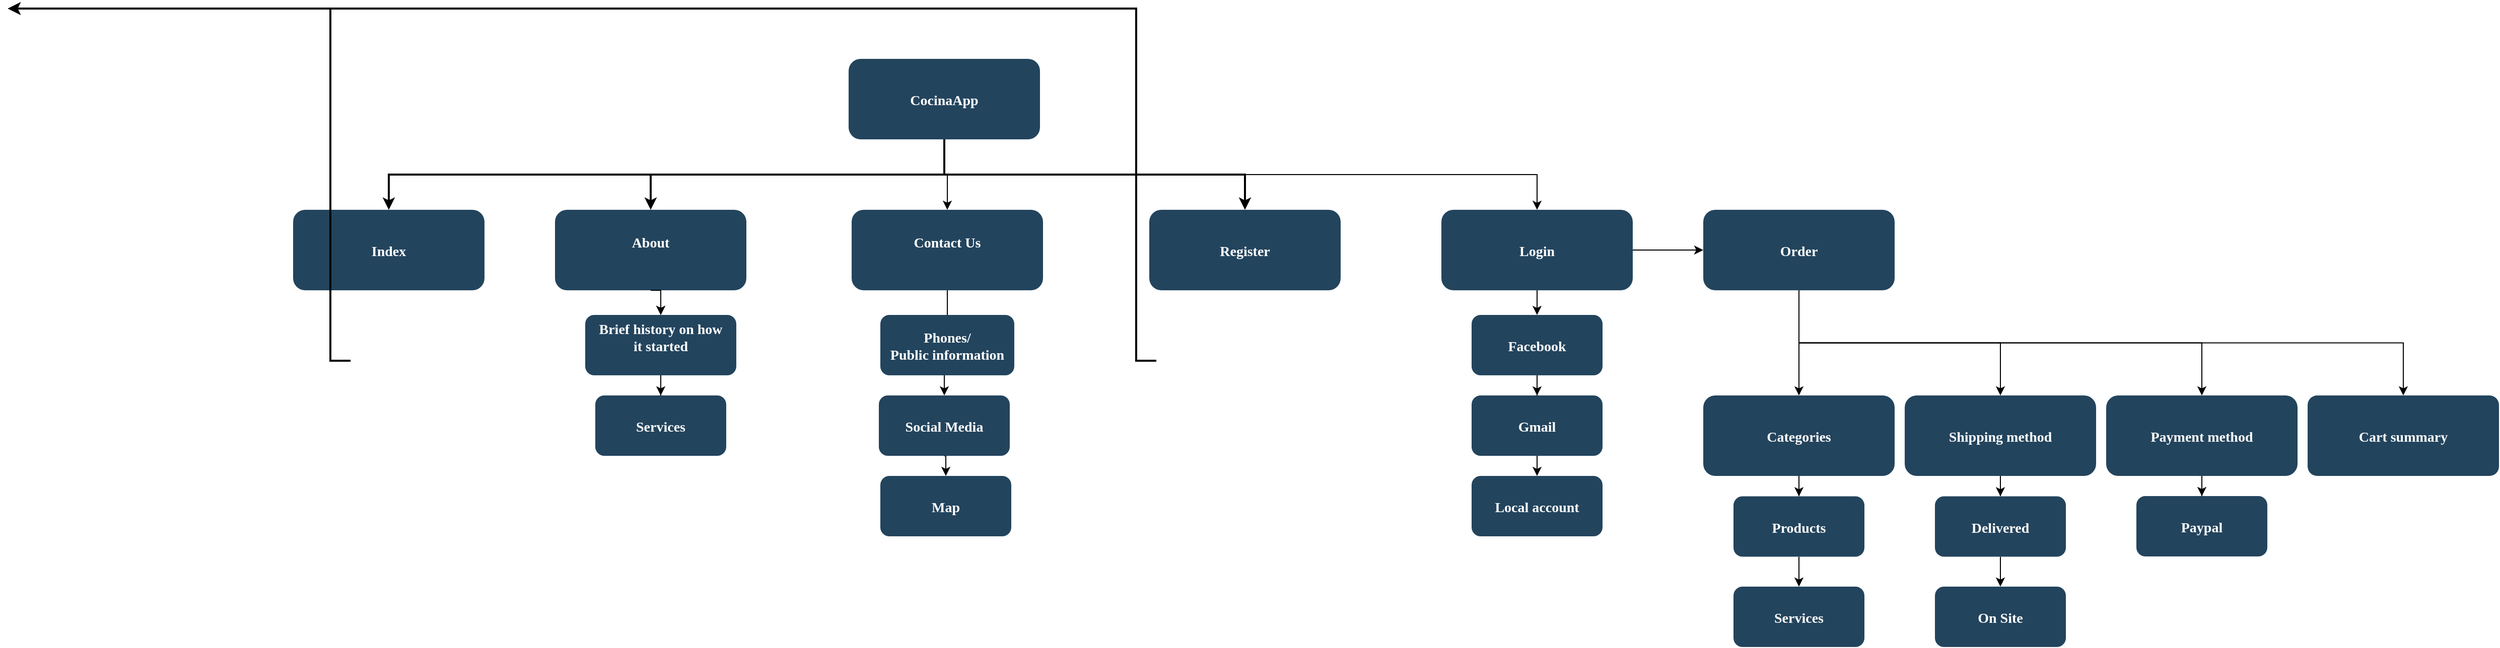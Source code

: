 <mxfile version="12.7.2" type="github">
  <diagram name="Page-1" id="2c0d36ab-eaac-3732-788b-9136903baeff">
    <mxGraphModel dx="2031" dy="1099" grid="1" gridSize="10" guides="1" tooltips="1" connect="1" arrows="1" fold="1" page="1" pageScale="1.5" pageWidth="1169" pageHeight="827" background="#ffffff" math="0" shadow="0">
      <root>
        <mxCell id="0" />
        <mxCell id="1" parent="0" />
        <mxCell id="aqaN2x8xtnucJHHyI4Kr-158" style="edgeStyle=orthogonalEdgeStyle;rounded=0;orthogonalLoop=1;jettySize=auto;html=1;exitX=0.5;exitY=1;exitDx=0;exitDy=0;" edge="1" parent="1" source="2" target="aqaN2x8xtnucJHHyI4Kr-149">
          <mxGeometry relative="1" as="geometry" />
        </mxCell>
        <mxCell id="aqaN2x8xtnucJHHyI4Kr-184" style="edgeStyle=orthogonalEdgeStyle;rounded=0;orthogonalLoop=1;jettySize=auto;html=1;entryX=0.5;entryY=0;entryDx=0;entryDy=0;" edge="1" parent="1" source="2" target="10">
          <mxGeometry relative="1" as="geometry" />
        </mxCell>
        <mxCell id="2" value="CocinaApp" style="rounded=1;fillColor=#23445D;gradientColor=none;strokeColor=none;fontColor=#FFFFFF;fontStyle=1;fontFamily=Tahoma;fontSize=14" parent="1" vertex="1">
          <mxGeometry x="911.5" y="185.5" width="190" height="80" as="geometry" />
        </mxCell>
        <mxCell id="4" value="Register" style="rounded=1;fillColor=#23445D;gradientColor=none;strokeColor=none;fontColor=#FFFFFF;fontStyle=1;fontFamily=Tahoma;fontSize=14" parent="1" vertex="1">
          <mxGeometry x="1210.0" y="335.5" width="190" height="80" as="geometry" />
        </mxCell>
        <mxCell id="9" value="" style="edgeStyle=elbowEdgeStyle;elbow=vertical;strokeWidth=2;rounded=0" parent="1" source="2" target="4" edge="1">
          <mxGeometry x="337" y="215.5" width="100" height="100" as="geometry">
            <mxPoint x="337" y="315.5" as="sourcePoint" />
            <mxPoint x="437" y="215.5" as="targetPoint" />
          </mxGeometry>
        </mxCell>
        <mxCell id="aqaN2x8xtnucJHHyI4Kr-141" style="edgeStyle=orthogonalEdgeStyle;rounded=0;orthogonalLoop=1;jettySize=auto;html=1;exitX=0.5;exitY=1;exitDx=0;exitDy=0;" edge="1" parent="1" source="10" target="42">
          <mxGeometry relative="1" as="geometry" />
        </mxCell>
        <mxCell id="10" value="Contact Us&#xa;" style="rounded=1;fillColor=#23445D;gradientColor=none;strokeColor=none;fontColor=#FFFFFF;fontStyle=1;fontFamily=Tahoma;fontSize=14" parent="1" vertex="1">
          <mxGeometry x="914.5" y="335.5" width="190" height="80" as="geometry" />
        </mxCell>
        <mxCell id="aqaN2x8xtnucJHHyI4Kr-148" style="edgeStyle=orthogonalEdgeStyle;rounded=0;orthogonalLoop=1;jettySize=auto;html=1;exitX=0.5;exitY=1;exitDx=0;exitDy=0;entryX=0.5;entryY=0;entryDx=0;entryDy=0;" edge="1" parent="1" source="12" target="aqaN2x8xtnucJHHyI4Kr-145">
          <mxGeometry relative="1" as="geometry" />
        </mxCell>
        <mxCell id="12" value="About&#xa;" style="rounded=1;fillColor=#23445D;gradientColor=none;strokeColor=none;fontColor=#FFFFFF;fontStyle=1;fontFamily=Tahoma;fontSize=14" parent="1" vertex="1">
          <mxGeometry x="620.0" y="335.5" width="190" height="80" as="geometry" />
        </mxCell>
        <mxCell id="13" value="Index" style="rounded=1;fillColor=#23445D;gradientColor=none;strokeColor=none;fontColor=#FFFFFF;fontStyle=1;fontFamily=Tahoma;fontSize=14" parent="1" vertex="1">
          <mxGeometry x="360" y="335.5" width="190" height="80" as="geometry" />
        </mxCell>
        <mxCell id="41" value="Phones/&#xa;Public information" style="rounded=1;fillColor=#23445D;gradientColor=none;strokeColor=none;fontColor=#FFFFFF;fontStyle=1;fontFamily=Tahoma;fontSize=14" parent="1" vertex="1">
          <mxGeometry x="943" y="440" width="133" height="60" as="geometry" />
        </mxCell>
        <mxCell id="aqaN2x8xtnucJHHyI4Kr-185" style="edgeStyle=orthogonalEdgeStyle;rounded=0;orthogonalLoop=1;jettySize=auto;html=1;exitX=0.5;exitY=1;exitDx=0;exitDy=0;entryX=0.5;entryY=0;entryDx=0;entryDy=0;" edge="1" parent="1" source="42" target="43">
          <mxGeometry relative="1" as="geometry" />
        </mxCell>
        <mxCell id="42" value="Social Media" style="rounded=1;fillColor=#23445D;gradientColor=none;strokeColor=none;fontColor=#FFFFFF;fontStyle=1;fontFamily=Tahoma;fontSize=14" parent="1" vertex="1">
          <mxGeometry x="941.5" y="520" width="130" height="60" as="geometry" />
        </mxCell>
        <mxCell id="43" value="Map" style="rounded=1;fillColor=#23445D;gradientColor=none;strokeColor=none;fontColor=#FFFFFF;fontStyle=1;fontFamily=Tahoma;fontSize=14" parent="1" vertex="1">
          <mxGeometry x="943" y="600" width="130" height="60" as="geometry" />
        </mxCell>
        <mxCell id="59" value="" style="edgeStyle=elbowEdgeStyle;elbow=vertical;strokeWidth=2;rounded=0" parent="1" source="2" target="12" edge="1">
          <mxGeometry x="347" y="225.5" width="100" height="100" as="geometry">
            <mxPoint x="862.0" y="275.5" as="sourcePoint" />
            <mxPoint x="1467.0" y="345.5" as="targetPoint" />
          </mxGeometry>
        </mxCell>
        <mxCell id="61" value="" style="edgeStyle=elbowEdgeStyle;elbow=vertical;strokeWidth=2;rounded=0" parent="1" source="2" target="13" edge="1">
          <mxGeometry x="-23" y="135.5" width="100" height="100" as="geometry">
            <mxPoint x="-23" y="235.5" as="sourcePoint" />
            <mxPoint x="77" y="135.5" as="targetPoint" />
          </mxGeometry>
        </mxCell>
        <mxCell id="70" value="" style="edgeStyle=elbowEdgeStyle;elbow=horizontal;strokeWidth=2;rounded=0" parent="1" target="26" edge="1">
          <mxGeometry x="-23" y="135.5" width="100" height="100" as="geometry">
            <mxPoint x="417" y="485.5" as="sourcePoint" />
            <mxPoint x="77" y="135.5" as="targetPoint" />
            <Array as="points">
              <mxPoint x="397" y="535.5" />
            </Array>
          </mxGeometry>
        </mxCell>
        <mxCell id="71" value="" style="edgeStyle=elbowEdgeStyle;elbow=horizontal;strokeWidth=2;rounded=0" parent="1" target="27" edge="1">
          <mxGeometry x="-23" y="135.5" width="100" height="100" as="geometry">
            <mxPoint x="417" y="485.5" as="sourcePoint" />
            <mxPoint x="77" y="135.5" as="targetPoint" />
            <Array as="points">
              <mxPoint x="397" y="575.5" />
            </Array>
          </mxGeometry>
        </mxCell>
        <mxCell id="72" value="" style="edgeStyle=elbowEdgeStyle;elbow=horizontal;strokeWidth=2;rounded=0" parent="1" target="28" edge="1">
          <mxGeometry x="-23" y="135.5" width="100" height="100" as="geometry">
            <mxPoint x="417" y="485.5" as="sourcePoint" />
            <mxPoint x="77" y="135.5" as="targetPoint" />
            <Array as="points">
              <mxPoint x="397" y="615.5" />
            </Array>
          </mxGeometry>
        </mxCell>
        <mxCell id="84" value="" style="edgeStyle=elbowEdgeStyle;elbow=horizontal;strokeWidth=2;rounded=0" parent="1" target="45" edge="1">
          <mxGeometry x="-23" y="135.5" width="100" height="100" as="geometry">
            <mxPoint x="1217" y="485.5" as="sourcePoint" />
            <mxPoint x="77" y="135.5" as="targetPoint" />
            <Array as="points">
              <mxPoint x="1197" y="545.5" />
            </Array>
          </mxGeometry>
        </mxCell>
        <mxCell id="85" value="" style="edgeStyle=elbowEdgeStyle;elbow=horizontal;strokeWidth=2;rounded=0" parent="1" target="46" edge="1">
          <mxGeometry x="-23" y="135.5" width="100" height="100" as="geometry">
            <mxPoint x="1217" y="485.5" as="sourcePoint" />
            <mxPoint x="77" y="135.5" as="targetPoint" />
            <Array as="points">
              <mxPoint x="1197" y="575.5" />
            </Array>
          </mxGeometry>
        </mxCell>
        <mxCell id="86" value="" style="edgeStyle=elbowEdgeStyle;elbow=horizontal;strokeWidth=2;rounded=0" parent="1" target="47" edge="1">
          <mxGeometry x="-23" y="135.5" width="100" height="100" as="geometry">
            <mxPoint x="1217" y="485.5" as="sourcePoint" />
            <mxPoint x="77" y="135.5" as="targetPoint" />
            <Array as="points">
              <mxPoint x="1197" y="625.5" />
            </Array>
          </mxGeometry>
        </mxCell>
        <mxCell id="aqaN2x8xtnucJHHyI4Kr-143" value="Services" style="rounded=1;fillColor=#23445D;gradientColor=none;strokeColor=none;fontColor=#FFFFFF;fontStyle=1;fontFamily=Tahoma;fontSize=14" vertex="1" parent="1">
          <mxGeometry x="660" y="520" width="130" height="60" as="geometry" />
        </mxCell>
        <mxCell id="aqaN2x8xtnucJHHyI4Kr-183" style="edgeStyle=orthogonalEdgeStyle;rounded=0;orthogonalLoop=1;jettySize=auto;html=1;exitX=1;exitY=0.5;exitDx=0;exitDy=0;" edge="1" parent="1" source="aqaN2x8xtnucJHHyI4Kr-149" target="aqaN2x8xtnucJHHyI4Kr-159">
          <mxGeometry relative="1" as="geometry" />
        </mxCell>
        <mxCell id="aqaN2x8xtnucJHHyI4Kr-188" style="edgeStyle=orthogonalEdgeStyle;rounded=0;orthogonalLoop=1;jettySize=auto;html=1;exitX=0.5;exitY=1;exitDx=0;exitDy=0;" edge="1" parent="1" source="aqaN2x8xtnucJHHyI4Kr-149" target="aqaN2x8xtnucJHHyI4Kr-150">
          <mxGeometry relative="1" as="geometry" />
        </mxCell>
        <mxCell id="aqaN2x8xtnucJHHyI4Kr-149" value="Login" style="rounded=1;fillColor=#23445D;gradientColor=none;strokeColor=none;fontColor=#FFFFFF;fontStyle=1;fontFamily=Tahoma;fontSize=14" vertex="1" parent="1">
          <mxGeometry x="1500.0" y="335.5" width="190" height="80" as="geometry" />
        </mxCell>
        <mxCell id="aqaN2x8xtnucJHHyI4Kr-189" style="edgeStyle=orthogonalEdgeStyle;rounded=0;orthogonalLoop=1;jettySize=auto;html=1;exitX=0.5;exitY=1;exitDx=0;exitDy=0;" edge="1" parent="1" source="aqaN2x8xtnucJHHyI4Kr-150" target="aqaN2x8xtnucJHHyI4Kr-152">
          <mxGeometry relative="1" as="geometry" />
        </mxCell>
        <mxCell id="aqaN2x8xtnucJHHyI4Kr-150" value="Facebook" style="rounded=1;fillColor=#23445D;gradientColor=none;strokeColor=none;fontColor=#FFFFFF;fontStyle=1;fontFamily=Tahoma;fontSize=14" vertex="1" parent="1">
          <mxGeometry x="1530" y="440" width="130" height="60" as="geometry" />
        </mxCell>
        <mxCell id="aqaN2x8xtnucJHHyI4Kr-151" value="Local account" style="rounded=1;fillColor=#23445D;gradientColor=none;strokeColor=none;fontColor=#FFFFFF;fontStyle=1;fontFamily=Tahoma;fontSize=14" vertex="1" parent="1">
          <mxGeometry x="1530" y="600" width="130" height="60" as="geometry" />
        </mxCell>
        <mxCell id="aqaN2x8xtnucJHHyI4Kr-190" style="edgeStyle=orthogonalEdgeStyle;rounded=0;orthogonalLoop=1;jettySize=auto;html=1;exitX=0.5;exitY=1;exitDx=0;exitDy=0;entryX=0.5;entryY=0;entryDx=0;entryDy=0;" edge="1" parent="1" source="aqaN2x8xtnucJHHyI4Kr-152" target="aqaN2x8xtnucJHHyI4Kr-151">
          <mxGeometry relative="1" as="geometry" />
        </mxCell>
        <mxCell id="aqaN2x8xtnucJHHyI4Kr-152" value="Gmail" style="rounded=1;fillColor=#23445D;gradientColor=none;strokeColor=none;fontColor=#FFFFFF;fontStyle=1;fontFamily=Tahoma;fontSize=14" vertex="1" parent="1">
          <mxGeometry x="1530" y="520" width="130" height="60" as="geometry" />
        </mxCell>
        <mxCell id="aqaN2x8xtnucJHHyI4Kr-168" style="edgeStyle=orthogonalEdgeStyle;rounded=0;orthogonalLoop=1;jettySize=auto;html=1;exitX=0.5;exitY=1;exitDx=0;exitDy=0;entryX=0.5;entryY=0;entryDx=0;entryDy=0;" edge="1" parent="1" source="aqaN2x8xtnucJHHyI4Kr-159" target="aqaN2x8xtnucJHHyI4Kr-163">
          <mxGeometry relative="1" as="geometry" />
        </mxCell>
        <mxCell id="aqaN2x8xtnucJHHyI4Kr-169" style="edgeStyle=orthogonalEdgeStyle;rounded=0;orthogonalLoop=1;jettySize=auto;html=1;exitX=0.5;exitY=1;exitDx=0;exitDy=0;entryX=0.5;entryY=0;entryDx=0;entryDy=0;" edge="1" parent="1" source="aqaN2x8xtnucJHHyI4Kr-159" target="aqaN2x8xtnucJHHyI4Kr-164">
          <mxGeometry relative="1" as="geometry" />
        </mxCell>
        <mxCell id="aqaN2x8xtnucJHHyI4Kr-170" style="edgeStyle=orthogonalEdgeStyle;rounded=0;orthogonalLoop=1;jettySize=auto;html=1;exitX=0.5;exitY=1;exitDx=0;exitDy=0;entryX=0.5;entryY=0;entryDx=0;entryDy=0;" edge="1" parent="1" source="aqaN2x8xtnucJHHyI4Kr-159" target="aqaN2x8xtnucJHHyI4Kr-165">
          <mxGeometry relative="1" as="geometry" />
        </mxCell>
        <mxCell id="aqaN2x8xtnucJHHyI4Kr-171" style="edgeStyle=orthogonalEdgeStyle;rounded=0;orthogonalLoop=1;jettySize=auto;html=1;exitX=0.5;exitY=1;exitDx=0;exitDy=0;entryX=0.5;entryY=0;entryDx=0;entryDy=0;" edge="1" parent="1" source="aqaN2x8xtnucJHHyI4Kr-159" target="aqaN2x8xtnucJHHyI4Kr-161">
          <mxGeometry relative="1" as="geometry" />
        </mxCell>
        <mxCell id="aqaN2x8xtnucJHHyI4Kr-159" value="Order" style="rounded=1;fillColor=#23445D;gradientColor=none;strokeColor=none;fontColor=#FFFFFF;fontStyle=1;fontFamily=Tahoma;fontSize=14" vertex="1" parent="1">
          <mxGeometry x="1760.0" y="335.5" width="190" height="80" as="geometry" />
        </mxCell>
        <mxCell id="aqaN2x8xtnucJHHyI4Kr-176" value="" style="edgeStyle=orthogonalEdgeStyle;rounded=0;orthogonalLoop=1;jettySize=auto;html=1;" edge="1" parent="1" source="aqaN2x8xtnucJHHyI4Kr-160" target="aqaN2x8xtnucJHHyI4Kr-173">
          <mxGeometry relative="1" as="geometry" />
        </mxCell>
        <mxCell id="aqaN2x8xtnucJHHyI4Kr-160" value="Products" style="rounded=1;fillColor=#23445D;gradientColor=none;strokeColor=none;fontColor=#FFFFFF;fontStyle=1;fontFamily=Tahoma;fontSize=14" vertex="1" parent="1">
          <mxGeometry x="1790" y="620.25" width="130" height="60" as="geometry" />
        </mxCell>
        <mxCell id="aqaN2x8xtnucJHHyI4Kr-161" value="Cart summary" style="rounded=1;fillColor=#23445D;gradientColor=none;strokeColor=none;fontColor=#FFFFFF;fontStyle=1;fontFamily=Tahoma;fontSize=14;arcSize=12;" vertex="1" parent="1">
          <mxGeometry x="2360" y="520" width="190" height="80" as="geometry" />
        </mxCell>
        <mxCell id="aqaN2x8xtnucJHHyI4Kr-172" style="edgeStyle=orthogonalEdgeStyle;rounded=0;orthogonalLoop=1;jettySize=auto;html=1;exitX=0.5;exitY=1;exitDx=0;exitDy=0;" edge="1" parent="1" source="aqaN2x8xtnucJHHyI4Kr-163" target="aqaN2x8xtnucJHHyI4Kr-160">
          <mxGeometry relative="1" as="geometry" />
        </mxCell>
        <mxCell id="aqaN2x8xtnucJHHyI4Kr-163" value="Categories" style="rounded=1;fillColor=#23445D;gradientColor=none;strokeColor=none;fontColor=#FFFFFF;fontStyle=1;fontFamily=Tahoma;fontSize=14" vertex="1" parent="1">
          <mxGeometry x="1760.0" y="520" width="190" height="80" as="geometry" />
        </mxCell>
        <mxCell id="aqaN2x8xtnucJHHyI4Kr-177" style="edgeStyle=orthogonalEdgeStyle;rounded=0;orthogonalLoop=1;jettySize=auto;html=1;exitX=0.5;exitY=1;exitDx=0;exitDy=0;" edge="1" parent="1" source="aqaN2x8xtnucJHHyI4Kr-164" target="aqaN2x8xtnucJHHyI4Kr-166">
          <mxGeometry relative="1" as="geometry" />
        </mxCell>
        <mxCell id="aqaN2x8xtnucJHHyI4Kr-164" value="Shipping method" style="rounded=1;fillColor=#23445D;gradientColor=none;strokeColor=none;fontColor=#FFFFFF;fontStyle=1;fontFamily=Tahoma;fontSize=14" vertex="1" parent="1">
          <mxGeometry x="1960.0" y="520" width="190" height="80" as="geometry" />
        </mxCell>
        <mxCell id="aqaN2x8xtnucJHHyI4Kr-180" style="edgeStyle=orthogonalEdgeStyle;rounded=0;orthogonalLoop=1;jettySize=auto;html=1;exitX=0.5;exitY=1;exitDx=0;exitDy=0;" edge="1" parent="1" source="aqaN2x8xtnucJHHyI4Kr-165" target="aqaN2x8xtnucJHHyI4Kr-179">
          <mxGeometry relative="1" as="geometry" />
        </mxCell>
        <mxCell id="aqaN2x8xtnucJHHyI4Kr-165" value="Payment method" style="rounded=1;fillColor=#23445D;gradientColor=none;strokeColor=none;fontColor=#FFFFFF;fontStyle=1;fontFamily=Tahoma;fontSize=14" vertex="1" parent="1">
          <mxGeometry x="2160" y="520" width="190" height="80" as="geometry" />
        </mxCell>
        <mxCell id="aqaN2x8xtnucJHHyI4Kr-178" style="edgeStyle=orthogonalEdgeStyle;rounded=0;orthogonalLoop=1;jettySize=auto;html=1;exitX=0.5;exitY=1;exitDx=0;exitDy=0;" edge="1" parent="1" source="aqaN2x8xtnucJHHyI4Kr-166" target="aqaN2x8xtnucJHHyI4Kr-167">
          <mxGeometry relative="1" as="geometry" />
        </mxCell>
        <mxCell id="aqaN2x8xtnucJHHyI4Kr-166" value="Delivered" style="rounded=1;fillColor=#23445D;gradientColor=none;strokeColor=none;fontColor=#FFFFFF;fontStyle=1;fontFamily=Tahoma;fontSize=14" vertex="1" parent="1">
          <mxGeometry x="1990" y="620.25" width="130" height="60" as="geometry" />
        </mxCell>
        <mxCell id="aqaN2x8xtnucJHHyI4Kr-167" value="On Site" style="rounded=1;fillColor=#23445D;gradientColor=none;strokeColor=none;fontColor=#FFFFFF;fontStyle=1;fontFamily=Tahoma;fontSize=14" vertex="1" parent="1">
          <mxGeometry x="1990" y="710" width="130" height="60" as="geometry" />
        </mxCell>
        <mxCell id="aqaN2x8xtnucJHHyI4Kr-173" value="Services" style="rounded=1;fillColor=#23445D;gradientColor=none;strokeColor=none;fontColor=#FFFFFF;fontStyle=1;fontFamily=Tahoma;fontSize=14" vertex="1" parent="1">
          <mxGeometry x="1790" y="710" width="130" height="60" as="geometry" />
        </mxCell>
        <mxCell id="aqaN2x8xtnucJHHyI4Kr-179" value="Paypal" style="rounded=1;fillColor=#23445D;gradientColor=none;strokeColor=none;fontColor=#FFFFFF;fontStyle=1;fontFamily=Tahoma;fontSize=14" vertex="1" parent="1">
          <mxGeometry x="2190" y="620" width="130" height="60" as="geometry" />
        </mxCell>
        <mxCell id="aqaN2x8xtnucJHHyI4Kr-187" style="edgeStyle=orthogonalEdgeStyle;rounded=0;orthogonalLoop=1;jettySize=auto;html=1;exitX=0.5;exitY=1;exitDx=0;exitDy=0;" edge="1" parent="1" source="aqaN2x8xtnucJHHyI4Kr-145" target="aqaN2x8xtnucJHHyI4Kr-143">
          <mxGeometry relative="1" as="geometry" />
        </mxCell>
        <mxCell id="aqaN2x8xtnucJHHyI4Kr-145" value="Brief history on how&#xa;it started&#xa;" style="rounded=1;fillColor=#23445D;gradientColor=none;strokeColor=none;fontColor=#FFFFFF;fontStyle=1;fontFamily=Tahoma;fontSize=14" vertex="1" parent="1">
          <mxGeometry x="650" y="440" width="150" height="60" as="geometry" />
        </mxCell>
        <mxCell id="aqaN2x8xtnucJHHyI4Kr-186" style="edgeStyle=orthogonalEdgeStyle;rounded=0;orthogonalLoop=1;jettySize=auto;html=1;exitX=0.5;exitY=1;exitDx=0;exitDy=0;entryX=0.5;entryY=0;entryDx=0;entryDy=0;" edge="1" parent="1" source="12" target="aqaN2x8xtnucJHHyI4Kr-145">
          <mxGeometry relative="1" as="geometry">
            <mxPoint x="715" y="415.5" as="sourcePoint" />
            <mxPoint x="795" y="590" as="targetPoint" />
          </mxGeometry>
        </mxCell>
      </root>
    </mxGraphModel>
  </diagram>
</mxfile>
